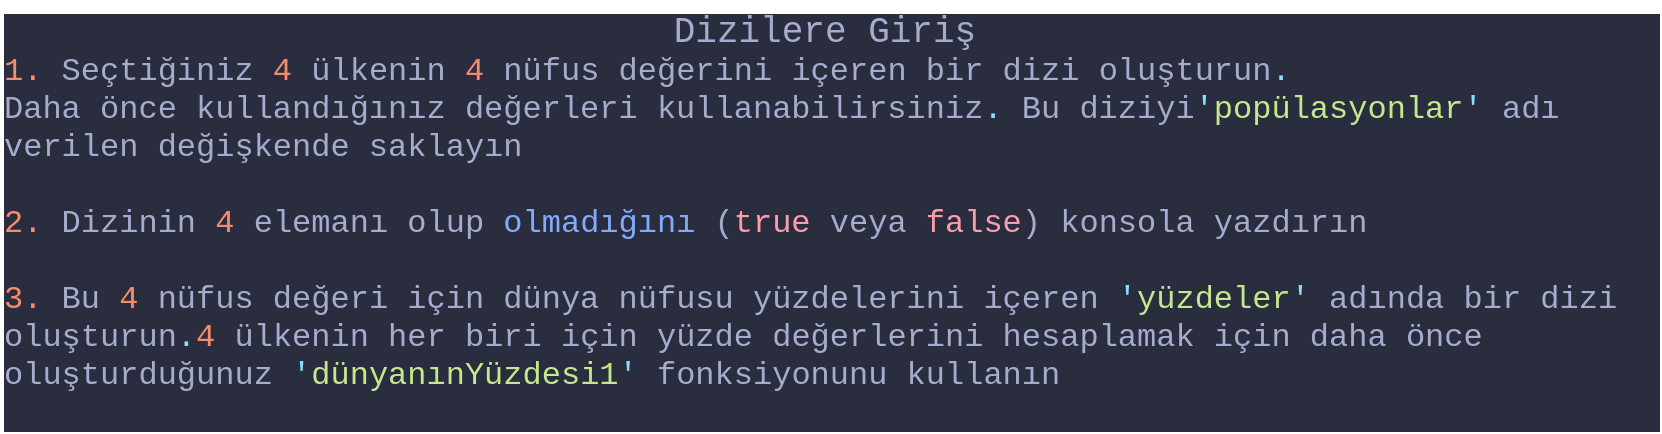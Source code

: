 <mxfile version="19.0.0" type="google" pages="7"><diagram id="y8U7WfS1EOZE4T-06omQ" name="167 Introduction to Arrays"><mxGraphModel dx="1490" dy="649" grid="1" gridSize="10" guides="1" tooltips="1" connect="1" arrows="1" fold="1" page="1" pageScale="1" pageWidth="4681" pageHeight="3300" math="0" shadow="0"><root><mxCell id="0"/><mxCell id="1" parent="0"/><mxCell id="Ers16l2OtodKv3R89wzq-1" value="&lt;div style=&quot;color: rgb(166 , 172 , 205) ; background-color: rgb(41 , 45 , 62) ; font-family: &amp;#34;consolas&amp;#34; , &amp;#34;courier new&amp;#34; , monospace ; font-weight: normal ; line-height: 18px&quot;&gt;&lt;div&gt;&lt;span style=&quot;color: rgb(166 , 172 , 205)&quot;&gt;&lt;font style=&quot;font-size: 18px&quot;&gt;&amp;nbsp; &amp;nbsp; &amp;nbsp; &amp;nbsp; &amp;nbsp; &amp;nbsp; &amp;nbsp; &amp;nbsp; &amp;nbsp; &amp;nbsp; &amp;nbsp; &amp;nbsp; &amp;nbsp; &amp;nbsp; &amp;nbsp; &amp;nbsp;Dizilere Giriş&lt;/font&gt;&lt;/span&gt;&lt;/div&gt;&lt;div&gt;&lt;font size=&quot;3&quot;&gt;&lt;span style=&quot;color: #f78c6c&quot;&gt;1.&lt;/span&gt;&lt;span style=&quot;color: #a6accd&quot;&gt; Seçtiğiniz &lt;/span&gt;&lt;span style=&quot;color: #f78c6c&quot;&gt;4&lt;/span&gt;&lt;span style=&quot;color: #a6accd&quot;&gt; ülkenin &lt;/span&gt;&lt;span style=&quot;color: #f78c6c&quot;&gt;4&lt;/span&gt;&lt;span style=&quot;color: #a6accd&quot;&gt; nüfus değerini içeren bir dizi oluşturun&lt;/span&gt;&lt;span style=&quot;color: #89ddff&quot;&gt;.&lt;/span&gt;&lt;/font&gt;&lt;/div&gt;&lt;div&gt;&lt;font size=&quot;3&quot;&gt;&lt;span style=&quot;color: #a6accd&quot;&gt;Daha önce kullandığınız değerleri kullanabilirsiniz&lt;/span&gt;&lt;span style=&quot;color: #89ddff&quot;&gt;.&lt;/span&gt;&lt;span style=&quot;color: #a6accd&quot;&gt; Bu diziyi&lt;/span&gt;&lt;/font&gt;&lt;span style=&quot;font-size: medium ; color: rgb(137 , 221 , 255)&quot;&gt;'&lt;/span&gt;&lt;span style=&quot;font-size: medium ; color: rgb(195 , 232 , 141)&quot;&gt;popülasyonlar&lt;/span&gt;&lt;span style=&quot;font-size: medium ; color: rgb(137 , 221 , 255)&quot;&gt;'&lt;/span&gt;&lt;span style=&quot;font-size: medium&quot;&gt; adı verilen değişkende saklayın&lt;/span&gt;&lt;/div&gt;&lt;div&gt;&lt;font size=&quot;3&quot;&gt;&lt;span style=&quot;color: #a6accd&quot;&gt;&lt;br&gt;&lt;/span&gt;&lt;/font&gt;&lt;/div&gt;&lt;div&gt;&lt;font size=&quot;3&quot;&gt;&lt;span style=&quot;color: #f78c6c&quot;&gt;2.&lt;/span&gt;&lt;span style=&quot;color: #a6accd&quot;&gt; Dizinin &lt;/span&gt;&lt;span style=&quot;color: #f78c6c&quot;&gt;4&lt;/span&gt;&lt;span style=&quot;color: #a6accd&quot;&gt; elemanı olup &lt;/span&gt;&lt;span style=&quot;color: #82aaff&quot;&gt;olmadığını&lt;/span&gt;&lt;span style=&quot;color: #a6accd&quot;&gt;&amp;nbsp;(&lt;/span&gt;&lt;span style=&quot;color: #ff9cac&quot;&gt;true&lt;/span&gt;&lt;span style=&quot;color: #a6accd&quot;&gt; veya &lt;/span&gt;&lt;span style=&quot;color: #ff9cac&quot;&gt;false&lt;/span&gt;&lt;span style=&quot;color: #a6accd&quot;&gt;) konsola yazdırın&lt;/span&gt;&lt;/font&gt;&lt;/div&gt;&lt;div&gt;&lt;font size=&quot;3&quot;&gt;&lt;span style=&quot;color: #a6accd&quot;&gt;&lt;br&gt;&lt;/span&gt;&lt;/font&gt;&lt;/div&gt;&lt;div&gt;&lt;font size=&quot;3&quot;&gt;&lt;span style=&quot;color: #f78c6c&quot;&gt;3.&lt;/span&gt;&lt;span style=&quot;color: #a6accd&quot;&gt; Bu &lt;/span&gt;&lt;span style=&quot;color: #f78c6c&quot;&gt;4&lt;/span&gt;&lt;span style=&quot;color: #a6accd&quot;&gt; nüfus değeri için dünya nüfusu yüzdelerini içeren &lt;/span&gt;&lt;span style=&quot;color: #89ddff&quot;&gt;'&lt;/span&gt;&lt;span style=&quot;color: #c3e88d&quot;&gt;yüzdeler&lt;/span&gt;&lt;span style=&quot;color: #89ddff&quot;&gt;'&lt;/span&gt;&lt;span style=&quot;color: #a6accd&quot;&gt; adında bir dizi oluşturun&lt;/span&gt;&lt;span style=&quot;color: #89ddff&quot;&gt;.&lt;/span&gt;&lt;/font&gt;&lt;span style=&quot;font-size: medium ; color: rgb(247 , 140 , 108)&quot;&gt;4&lt;/span&gt;&lt;span style=&quot;font-size: medium&quot;&gt; ülkenin her biri için yüzde değerlerini hesaplamak için daha önce oluşturduğunuz &lt;/span&gt;&lt;span style=&quot;font-size: medium ; color: rgb(137 , 221 , 255)&quot;&gt;'&lt;/span&gt;&lt;span style=&quot;font-size: medium ; color: rgb(195 , 232 , 141)&quot;&gt;dünyanınYüzdesi1&lt;/span&gt;&lt;span style=&quot;font-size: medium ; color: rgb(137 , 221 , 255)&quot;&gt;'&lt;/span&gt;&lt;span style=&quot;font-size: medium&quot;&gt; fonksiyonunu kullanın&lt;/span&gt;&lt;/div&gt;&lt;br&gt;&lt;/div&gt;" style="text;whiteSpace=wrap;html=1;" parent="1" vertex="1"><mxGeometry x="420" y="160" width="830" height="210" as="geometry"/></mxCell></root></mxGraphModel></diagram><diagram id="DiJOf3agPXJL8s3x-nUO" name="168 Basic Array Operations (Methods)"><mxGraphModel grid="1" page="1" gridSize="10" guides="1" tooltips="1" connect="1" arrows="1" fold="1" pageScale="1" pageWidth="4681" pageHeight="3300" math="0" shadow="0"><root><mxCell id="0"/><mxCell id="1" parent="0"/><mxCell id="Z7NnqL7UD-rui1AB5jeN-1" value="&lt;div style=&quot;color: rgb(166 , 172 , 205) ; background-color: rgb(41 , 45 , 62) ; font-family: &amp;quot;consolas&amp;quot; , &amp;quot;courier new&amp;quot; , monospace ; font-weight: normal ; line-height: 18px&quot;&gt;&lt;div&gt;&lt;font style=&quot;font-size: 18px&quot;&gt;&lt;span style=&quot;color: rgb(166 , 172 , 205)&quot;&gt;&amp;nbsp; &amp;nbsp; &amp;nbsp; &amp;nbsp; &amp;nbsp; &amp;nbsp; &amp;nbsp; &amp;nbsp; &amp;nbsp; &amp;nbsp; &amp;nbsp; &amp;nbsp; &amp;nbsp; Temel Dizi &lt;/span&gt;&lt;span style=&quot;color: rgb(130 , 170 , 255)&quot;&gt;İşlemleri&lt;/span&gt;&lt;span style=&quot;color: rgb(166 , 172 , 205)&quot;&gt; (Yöntemler)&lt;/span&gt;&lt;/font&gt;&lt;/div&gt;&lt;div&gt;&lt;font style=&quot;font-size: 18px&quot;&gt;&lt;span style=&quot;color: rgb(166 , 172 , 205)&quot;&gt;&lt;br&gt;&lt;/span&gt;&lt;/font&gt;&lt;/div&gt;&lt;div&gt;&lt;font size=&quot;3&quot;&gt;&lt;span style=&quot;color: #f78c6c&quot;&gt;1.&lt;/span&gt;&lt;span style=&quot;color: #a6accd&quot;&gt; Seçtiğiniz ülkenin tüm komşu ülkelerini içeren bir dizi oluşturun&lt;/span&gt;&lt;span style=&quot;color: #89ddff&quot;&gt;.&lt;/span&gt;&lt;/font&gt;&lt;/div&gt;&lt;div&gt;&lt;font size=&quot;3&quot;&gt;&lt;span style=&quot;color: #a6accd&quot;&gt;&amp;nbsp;En az &lt;/span&gt;&lt;span style=&quot;color: #f78c6c&quot;&gt;2&lt;/span&gt;&lt;span style=&quot;color: #a6accd&quot;&gt; veya &lt;/span&gt;&lt;span style=&quot;color: #f78c6c&quot;&gt;3&lt;/span&gt;&lt;span style=&quot;color: #a6accd&quot;&gt; komşusu olan bir ülke seçin&lt;/span&gt;&lt;span style=&quot;color: #89ddff&quot;&gt;.&lt;/span&gt;&lt;span style=&quot;color: #a6accd&quot;&gt; Diziyi &lt;/span&gt;&lt;span style=&quot;color: #89ddff&quot;&gt;'&lt;/span&gt;&lt;span style=&quot;color: #c3e88d&quot;&gt;komşular&lt;/span&gt;&lt;span style=&quot;color: #89ddff&quot;&gt;'&lt;/span&gt;&lt;span style=&quot;color: #a6accd&quot;&gt; adlı bir değişkene saklayın&lt;/span&gt;&lt;/font&gt;&lt;/div&gt;&lt;div&gt;&lt;font size=&quot;3&quot;&gt;&lt;span style=&quot;color: #a6accd&quot;&gt;&lt;br&gt;&lt;/span&gt;&lt;/font&gt;&lt;/div&gt;&lt;div&gt;&lt;span style=&quot;font-size: medium ; color: rgb(247 , 140 , 108)&quot;&gt;2&lt;/span&gt;&lt;font size=&quot;3&quot;&gt;&lt;span style=&quot;color: #89ddff&quot;&gt;.&lt;/span&gt;&lt;span style=&quot;color: #a6accd&quot;&gt;Seçtiğiniz ülkenin yanında &lt;/span&gt;&lt;span style=&quot;color: #89ddff&quot;&gt;'&lt;/span&gt;&lt;span style=&quot;color: #c3e88d&quot;&gt;Ütopya&lt;/span&gt;&lt;span style=&quot;color: #89ddff&quot;&gt;'&lt;/span&gt;&lt;span style=&quot;color: #a6accd&quot;&gt; adlı yeni bir ülke doğdu&lt;/span&gt;&lt;span style=&quot;color: #89ddff&quot;&gt;.&lt;/span&gt;&lt;span style=&quot;color: #a6accd&quot;&gt;Onu &lt;/span&gt;&lt;span style=&quot;color: #89ddff&quot;&gt;'&lt;/span&gt;&lt;span style=&quot;color: #c3e88d&quot;&gt;komşular&lt;/span&gt;&lt;span style=&quot;color: #89ddff&quot;&gt;'&lt;/span&gt;&lt;span style=&quot;color: #a6accd&quot;&gt; dizisinin sonuna ekleyin&lt;/span&gt;&lt;/font&gt;&lt;/div&gt;&lt;div&gt;&lt;font size=&quot;3&quot;&gt;&lt;span style=&quot;color: #a6accd&quot;&gt;&lt;br&gt;&lt;/span&gt;&lt;/font&gt;&lt;/div&gt;&lt;div&gt;&lt;font size=&quot;3&quot;&gt;&lt;span style=&quot;color: #f78c6c&quot;&gt;3.&lt;/span&gt;&lt;span style=&quot;color: #a6accd&quot;&gt; Ne yazık ki&lt;/span&gt;&lt;span style=&quot;color: #89ddff&quot;&gt;,&lt;/span&gt;&lt;span style=&quot;color: #a6accd&quot;&gt; bir süre sonra yeni ülke dağıldı&lt;/span&gt;&lt;span style=&quot;color: #89ddff&quot;&gt;.&lt;/span&gt;&lt;span style=&quot;color: #a6accd&quot;&gt; Bu yüzden onu dizinin sonudan kaldırın&lt;/span&gt;&lt;/font&gt;&lt;/div&gt;&lt;div&gt;&lt;font size=&quot;3&quot;&gt;&lt;span style=&quot;color: #a6accd&quot;&gt;&lt;br&gt;&lt;/span&gt;&lt;/font&gt;&lt;/div&gt;&lt;div&gt;&lt;font size=&quot;3&quot;&gt;&lt;span style=&quot;color: #f78c6c&quot;&gt;4.&lt;/span&gt;&lt;span style=&quot;color: #a6accd&quot;&gt; &lt;/span&gt;&lt;span style=&quot;color: #89ddff&quot;&gt;'&lt;/span&gt;&lt;span style=&quot;color: #c3e88d&quot;&gt;komşular&lt;/span&gt;&lt;span style=&quot;color: #89ddff&quot;&gt;'&lt;/span&gt;&lt;span style=&quot;color: #a6accd&quot;&gt; dizisi &lt;/span&gt;&lt;span style=&quot;color: #89ddff&quot;&gt;'&lt;/span&gt;&lt;span style=&quot;color: #c3e88d&quot;&gt;Almanya&lt;/span&gt;&lt;span style=&quot;color: #89ddff&quot;&gt;'&lt;/span&gt;&lt;span style=&quot;color: #a6accd&quot;&gt; ülkesini içermiyorsa&lt;/span&gt;&lt;span style=&quot;color: #89ddff&quot;&gt;,&amp;nbsp;&lt;/span&gt;&lt;/font&gt;&lt;span style=&quot;font-size: medium ; color: rgb(255 , 203 , 107)&quot;&gt;konsol&lt;/span&gt;&lt;span style=&quot;font-size: medium ; color: rgb(137 , 221 , 255)&quot;&gt;:&lt;/span&gt;&lt;span style=&quot;font-size: medium&quot;&gt; &lt;/span&gt;&lt;span style=&quot;font-size: medium ; color: rgb(137 , 221 , 255)&quot;&gt;'&lt;/span&gt;&lt;span style=&quot;font-size: medium ; color: rgb(195 , 232 , 141)&quot;&gt;Muhtemelen bir orta Avrupa ülkesi değil &lt;/span&gt;&lt;span style=&quot;font-size: medium ; color: rgb(137 , 221 , 255)&quot;&gt;'&lt;/span&gt;&lt;/div&gt;&lt;div&gt;&lt;font size=&quot;3&quot;&gt;&lt;span style=&quot;color: #89ddff&quot;&gt;&lt;br&gt;&lt;/span&gt;&lt;/font&gt;&lt;/div&gt;&lt;div&gt;&lt;font size=&quot;3&quot;&gt;&lt;span style=&quot;color: #f78c6c&quot;&gt;5.&lt;/span&gt;&lt;span style=&quot;color: #a6accd&quot;&gt; Komşu ülkelerinizden birinin adını değiştirin&lt;/span&gt;&lt;span style=&quot;color: #89ddff&quot;&gt;.&lt;/span&gt;&lt;span style=&quot;color: #a6accd&quot;&gt; Bunu yapmak için&lt;/span&gt;&lt;span style=&quot;color: #89ddff&quot;&gt;,&lt;/span&gt;&lt;span style=&quot;color: #a6accd&quot;&gt; &lt;/span&gt;&lt;span style=&quot;color: #89ddff&quot;&gt;'&lt;/span&gt;&lt;span style=&quot;color: #c3e88d&quot;&gt;komşular&lt;/span&gt;&lt;span style=&quot;color: #89ddff&quot;&gt;'&lt;/span&gt;&lt;span style=&quot;color: #a6accd&quot;&gt; dizisindeki değiştirmek istediğiniz ülkenin indeksini bulun ve ardından bu indeks konumundaki elementi değiştirin&lt;/span&gt;&lt;span style=&quot;color: #89ddff&quot;&gt;.&lt;/span&gt;&lt;/font&gt;&lt;/div&gt;&lt;div&gt;&lt;font size=&quot;3&quot;&gt;&lt;span style=&quot;color: #89ddff&quot;&gt;&lt;br&gt;&lt;/span&gt;&lt;/font&gt;&lt;/div&gt;&lt;div&gt;&lt;font size=&quot;3&quot;&gt;&lt;span style=&quot;color: #a6accd&quot;&gt; Örneğin&lt;/span&gt;&lt;span style=&quot;color: #89ddff&quot;&gt;,&amp;nbsp;&lt;/span&gt;&lt;/font&gt;&lt;span style=&quot;font-size: medium&quot;&gt;dizide &lt;/span&gt;&lt;span style=&quot;font-size: medium ; color: rgb(137 , 221 , 255)&quot;&gt;'&lt;/span&gt;&lt;span style=&quot;font-size: medium ; color: rgb(195 , 232 , 141)&quot;&gt;İsveç&lt;/span&gt;&lt;span style=&quot;font-size: medium ; color: rgb(137 , 221 , 255)&quot;&gt;'&lt;/span&gt;&lt;span style=&quot;font-size: medium&quot;&gt; arayabilirsiniz ve ardından &lt;/span&gt;&lt;span style=&quot;font-size: medium ; color: rgb(137 , 221 , 255)&quot;&gt;'&lt;/span&gt;&lt;span style=&quot;font-size: medium ; color: rgb(195 , 232 , 141)&quot;&gt;İsveç Cumhuriyeti&lt;/span&gt;&lt;span style=&quot;font-size: medium ; color: rgb(137 , 221 , 255)&quot;&gt;'&lt;/span&gt;&lt;span style=&quot;font-size: medium&quot;&gt; ile değiştirin&lt;/span&gt;&lt;span style=&quot;font-size: medium ; color: rgb(137 , 221 , 255)&quot;&gt;.&lt;/span&gt;&lt;/div&gt;&lt;/div&gt;" style="text;whiteSpace=wrap;html=1;fontSize=18;" vertex="1" parent="1"><mxGeometry x="240" y="130" width="1060" height="290" as="geometry"/></mxCell></root></mxGraphModel></diagram><diagram id="CxLhpCoa9C8xf64jMB2Z" name="169 Coding Exercise 30: Arrays"><mxGraphModel dx="1490" dy="649" grid="1" gridSize="10" guides="1" tooltips="1" connect="1" arrows="1" fold="1" page="1" pageScale="1" pageWidth="4681" pageHeight="3300" math="0" shadow="0"><root><mxCell id="0"/><mxCell id="1" parent="0"/><mxCell id="WwCNV2a_hiwYUTUxct-T-1" value="&lt;div style=&quot;background-color: rgb(41 , 45 , 62) ; font-family: &amp;#34;consolas&amp;#34; , &amp;#34;courier new&amp;#34; , monospace ; font-weight: normal ; line-height: 18px&quot;&gt;&lt;div style=&quot;color: rgb(166 , 172 , 205)&quot;&gt;&lt;font style=&quot;font-size: 18px&quot;&gt;&lt;span style=&quot;color: rgb(166 , 172 , 205)&quot;&gt;&amp;nbsp; &amp;nbsp; &amp;nbsp; &amp;nbsp; &amp;nbsp; &amp;nbsp; &amp;nbsp; &amp;nbsp; &amp;nbsp; &amp;nbsp; &amp;nbsp; &amp;nbsp; &amp;nbsp; &amp;nbsp; &amp;nbsp; &amp;nbsp; &amp;nbsp; &amp;nbsp; &amp;nbsp; JavaScript Temelleri – Bölüm &lt;/span&gt;&lt;span style=&quot;color: rgb(247 , 140 , 108)&quot;&gt;2&lt;/span&gt;&lt;/font&gt;&lt;/div&gt;&lt;div style=&quot;color: rgb(166 , 172 , 205)&quot;&gt;&lt;font size=&quot;3&quot;&gt;&lt;span style=&quot;color: #a6accd&quot;&gt;&amp;nbsp; &amp;nbsp; &amp;nbsp; &amp;nbsp; &amp;nbsp; &amp;nbsp; &amp;nbsp; &amp;nbsp; &amp;nbsp; &amp;nbsp; &amp;nbsp; &amp;nbsp; &amp;nbsp; &amp;nbsp; &amp;nbsp; &amp;nbsp; &amp;nbsp; &amp;nbsp; &amp;nbsp; &amp;nbsp; &amp;nbsp; &amp;nbsp; &amp;nbsp; &amp;nbsp; &amp;nbsp; &amp;nbsp; &amp;nbsp; &amp;nbsp; &amp;nbsp;Kodlama #&lt;/span&gt;&lt;span style=&quot;color: #f78c6c&quot;&gt;30&lt;/span&gt;&lt;/font&gt;&lt;/div&gt;&lt;div style=&quot;color: rgb(166 , 172 , 205)&quot;&gt;&lt;font size=&quot;3&quot;&gt;&lt;span style=&quot;color: #a6accd&quot;&gt;Engin&lt;/span&gt;&lt;span style=&quot;color: #89ddff&quot;&gt;,&lt;/span&gt;&lt;span style=&quot;color: #a6accd&quot;&gt; daha önce olduğu gibi aynı kuralları kullanarak hala bahşiş hesaplayıcısını oluşturmaya devam &lt;/span&gt;&lt;span style=&quot;color: #ffcb6b&quot;&gt;ediyor&lt;/span&gt;&lt;span style=&quot;color: #89ddff&quot;&gt;:&lt;/span&gt;&lt;span style=&quot;color: #a6accd&quot;&gt; Fatura değeri &lt;/span&gt;&lt;span style=&quot;color: #f78c6c&quot;&gt;50&lt;/span&gt;&lt;span style=&quot;color: #a6accd&quot;&gt; ile &lt;/span&gt;&lt;span style=&quot;color: #f78c6c&quot;&gt;300&lt;/span&gt;&lt;span style=&quot;color: #a6accd&quot;&gt; arasında ise bahşiş faturanın &lt;/span&gt;&lt;span style=&quot;color: #89ddff&quot;&gt;%&lt;/span&gt;&lt;span style=&quot;color: #f78c6c&quot;&gt;15&lt;/span&gt;&lt;span style=&quot;color: #89ddff&quot;&gt;'&lt;/span&gt;&lt;span style=&quot;color: #c3e88d&quot;&gt;i&lt;/span&gt;&lt;/font&gt;&lt;span style=&quot;font-size: medium ; color: rgb(137 , 221 , 255)&quot;&gt;,&lt;/span&gt;&lt;span style=&quot;font-size: medium&quot;&gt;değer farklıysa bahşiş &lt;/span&gt;&lt;span style=&quot;font-size: medium ; color: rgb(137 , 221 , 255)&quot;&gt;%&lt;/span&gt;&lt;span style=&quot;font-size: medium ; color: rgb(247 , 140 , 108)&quot;&gt;20.&lt;/span&gt;&lt;/div&gt;&lt;div style=&quot;color: rgb(166 , 172 , 205)&quot;&gt;&lt;span style=&quot;font-size: medium ; color: rgb(247 , 140 , 108)&quot;&gt;&lt;br&gt;&lt;/span&gt;&lt;/div&gt;&lt;div style=&quot;color: rgb(166 , 172 , 205)&quot;&gt;&lt;font size=&quot;3&quot;&gt;&lt;span style=&quot;color: #ffcb6b&quot;&gt;Görevleriniz&lt;/span&gt;&lt;span style=&quot;color: #89ddff&quot;&gt;:&lt;/span&gt;&lt;/font&gt;&lt;/div&gt;&lt;div style=&quot;color: rgb(166 , 172 , 205)&quot;&gt;&lt;font size=&quot;3&quot;&gt;&lt;span style=&quot;color: #89ddff&quot;&gt;&lt;br&gt;&lt;/span&gt;&lt;/font&gt;&lt;/div&gt;&lt;div style=&quot;color: rgb(166 , 172 , 205)&quot;&gt;&lt;font size=&quot;3&quot;&gt;&lt;span style=&quot;color: #f78c6c&quot;&gt;1.&lt;/span&gt;&lt;span style=&quot;color: #a6accd&quot;&gt; Herhangi bir fatura değerini girdi olarak alan ve ilgili değeri yukarıdaki kurallara göre hesaplayıp&amp;nbsp;&lt;/span&gt;&lt;/font&gt;&lt;span style=&quot;font-size: medium&quot;&gt;döndüren&lt;/span&gt;&lt;span style=&quot;font-size: medium&quot;&gt;&amp;nbsp;&lt;/span&gt;&lt;/div&gt;&lt;div style=&quot;color: rgb(166 , 172 , 205)&quot;&gt;&lt;font size=&quot;3&quot;&gt;&lt;span style=&quot;color: #89ddff&quot;&gt;'&lt;/span&gt;&lt;span style=&quot;color: #c3e88d&quot;&gt;bahşişHesap&lt;/span&gt;&lt;span style=&quot;color: #89ddff&quot;&gt;'&lt;/span&gt; işlevi yazın.&amp;nbsp;&lt;/font&gt;&lt;span style=&quot;font-size: medium ; color: rgb(247 , 140 , 108)&quot;&gt;100&lt;/span&gt;&lt;span style=&quot;font-size: medium ; color: rgb(137 , 221 , 255)&quot;&gt;'&lt;/span&gt;&lt;span style=&quot;font-size: medium ; color: rgb(195 , 232 , 141)&quot;&gt;lük bir fatura değeri kullanarak işlevi test edin&lt;/span&gt;&lt;/div&gt;&lt;div style=&quot;color: rgb(166 , 172 , 205)&quot;&gt;&lt;span style=&quot;font-size: medium ; color: rgb(195 , 232 , 141)&quot;&gt;&lt;br&gt;&lt;/span&gt;&lt;/div&gt;&lt;div&gt;&lt;font size=&quot;3&quot;&gt;&lt;span style=&quot;color: rgb(247 , 140 , 108)&quot;&gt;2.&lt;/span&gt;&lt;span style=&quot;color: rgb(166 , 172 , 205)&quot;&gt; Şimdi dizileri kullanalım&lt;/span&gt;&lt;font color=&quot;#89ddff&quot;&gt;.&lt;/font&gt;&lt;span style=&quot;color: rgb(166 , 172 , 205)&quot;&gt;&amp;nbsp;Bu nedenle&lt;/span&gt;&lt;span style=&quot;color: rgb(137 , 221 , 255)&quot;&gt;,&lt;/span&gt;&lt;span style=&quot;color: rgb(166 , 172 , 205)&quot;&gt; aşağıdaki test verilerini içeren bir &lt;/span&gt;&lt;span style=&quot;color: rgb(137 , 221 , 255)&quot;&gt;'&lt;/span&gt;&lt;span style=&quot;color: rgb(195 , 232 , 141)&quot;&gt;fatura&lt;/span&gt;&lt;span style=&quot;color: rgb(137 , 221 , 255)&quot;&gt;'&amp;nbsp;&lt;/span&gt;&lt;/font&gt;&lt;span style=&quot;color: rgb(166 , 172 , 205) ; font-size: medium&quot;&gt;dizisi&amp;nbsp;&lt;/span&gt;&lt;span style=&quot;color: rgb(166 , 172 , 205) ; font-size: medium&quot;&gt;oluşturun&lt;/span&gt;&lt;/div&gt;&lt;div style=&quot;color: rgb(166 , 172 , 205)&quot;&gt;&lt;font size=&quot;3&quot;&gt;&lt;span style=&quot;color: #a6accd&quot;&gt;&lt;br&gt;&lt;/span&gt;&lt;/font&gt;&lt;/div&gt;&lt;div style=&quot;color: rgb(166 , 172 , 205)&quot;&gt;&lt;font size=&quot;3&quot;&gt;&lt;span style=&quot;color: #f78c6c&quot;&gt;3.&lt;/span&gt;&lt;span style=&quot;color: #a6accd&quot;&gt; Her bir fatura için daha önce oluşturduğunuz fonksiyondan hesaplanmış bahşiş değerini içeren &lt;/span&gt;&lt;span style=&quot;color: #89ddff&quot;&gt;'&lt;/span&gt;&lt;span style=&quot;color: #c3e88d&quot;&gt;bahşişler&lt;/span&gt;&lt;span style=&quot;color: #89ddff&quot;&gt;'&lt;/span&gt;&lt;span style=&quot;color: #a6accd&quot;&gt; dizisi oluşturun&lt;/span&gt;&lt;span style=&quot;color: #89ddff&quot;&gt;.&lt;/span&gt;&lt;/font&gt;&lt;/div&gt;&lt;div style=&quot;color: rgb(166 , 172 , 205)&quot;&gt;&lt;font size=&quot;3&quot;&gt;&lt;span style=&quot;color: #89ddff&quot;&gt;&lt;br&gt;&lt;/span&gt;&lt;/font&gt;&lt;/div&gt;&lt;div style=&quot;color: rgb(166 , 172 , 205)&quot;&gt;&lt;font size=&quot;3&quot;&gt;&lt;span style=&quot;color: #f78c6c&quot;&gt;4.&lt;/span&gt;&lt;span style=&quot;color: #a6accd&quot;&gt; &lt;/span&gt;&lt;span style=&quot;color: #ffcb6b&quot;&gt;Bonus&lt;/span&gt;&lt;span style=&quot;color: #89ddff&quot;&gt;:&lt;/span&gt;&lt;span style=&quot;color: #a6accd&quot;&gt; Toplam &lt;/span&gt;&lt;span style=&quot;color: #82aaff&quot;&gt;değerleri&lt;/span&gt;&lt;span style=&quot;color: #a6accd&quot;&gt; (fatura &lt;/span&gt;&lt;span style=&quot;color: #89ddff&quot;&gt;+&lt;/span&gt;&lt;span style=&quot;color: #a6accd&quot;&gt; bahşiş) içeren bir &lt;/span&gt;&lt;span style=&quot;color: #89ddff&quot;&gt;'&lt;/span&gt;&lt;span style=&quot;color: #c3e88d&quot;&gt;toplam&lt;/span&gt;&lt;span style=&quot;color: #89ddff&quot;&gt;'&lt;/span&gt;&lt;span style=&quot;color: #a6accd&quot;&gt; dizisi oluşturun&lt;/span&gt;&lt;span style=&quot;color: #89ddff&quot;&gt;,&lt;/span&gt;&lt;/font&gt;&lt;/div&gt;&lt;div style=&quot;color: rgb(166 , 172 , 205)&quot;&gt;&lt;font size=&quot;3&quot;&gt;&lt;span style=&quot;color: #89ddff&quot;&gt;&lt;br&gt;&lt;/span&gt;&lt;/font&gt;&lt;/div&gt;&lt;div style=&quot;color: rgb(166 , 172 , 205)&quot;&gt;&lt;font size=&quot;3&quot;&gt;&lt;span style=&quot;color: #a6accd&quot;&gt;Test &lt;/span&gt;&lt;span style=&quot;color: #ffcb6b&quot;&gt;verileri&lt;/span&gt;&lt;span style=&quot;color: #89ddff&quot;&gt;:&lt;/span&gt;&lt;span style=&quot;color: #a6accd&quot;&gt; &lt;/span&gt;&lt;span style=&quot;color: #f78c6c&quot;&gt;125&lt;/span&gt;&lt;span style=&quot;color: #89ddff&quot;&gt;,&lt;/span&gt;&lt;span style=&quot;color: #a6accd&quot;&gt; &lt;/span&gt;&lt;span style=&quot;color: #f78c6c&quot;&gt;555&lt;/span&gt;&lt;span style=&quot;color: #a6accd&quot;&gt; ve &lt;/span&gt;&lt;span style=&quot;color: #f78c6c&quot;&gt;44&lt;/span&gt;&lt;/font&gt;&lt;/div&gt;&lt;div style=&quot;color: rgb(166 , 172 , 205)&quot;&gt;&lt;font size=&quot;3&quot;&gt;&lt;span style=&quot;color: #f78c6c&quot;&gt;&lt;br&gt;&lt;/span&gt;&lt;/font&gt;&lt;/div&gt;&lt;div style=&quot;color: rgb(166 , 172 , 205)&quot;&gt;&lt;font size=&quot;3&quot;&gt;&lt;span style=&quot;color: #ffcb6b&quot;&gt;İpucu&lt;/span&gt;&lt;span style=&quot;color: #89ddff&quot;&gt;:&lt;/span&gt;&lt;span style=&quot;color: #a6accd&quot;&gt; Bir dizinin her konumda bir değere ihtiyacı olduğunu ve bu değerin fonsiyondan döndürülen değer olabileceği&lt;/span&gt;&lt;/font&gt;&lt;/div&gt;&lt;div style=&quot;color: rgb(166 , 172 , 205)&quot;&gt;&lt;font size=&quot;3&quot;&gt;&lt;span style=&quot;color: #a6accd&quot;&gt;aklınızda bulunsun&lt;/span&gt;&lt;span style=&quot;color: #89ddff&quot;&gt;.&lt;/span&gt;&lt;span style=&quot;color: #a6accd&quot;&gt; Böylece bir işlevi dizi değerleri olarak çağırabilirsiniz&lt;/span&gt;&lt;span style=&quot;color: #89ddff&quot;&gt;.&lt;/span&gt;&lt;/font&gt;&lt;/div&gt;&lt;div style=&quot;color: rgb(166 , 172 , 205)&quot;&gt;&lt;font size=&quot;3&quot;&gt;&lt;span style=&quot;color: #a6accd&quot;&gt;(bu nedenle bahşiş değerlerini önce ayrı değişkenlerde saklamayın&lt;/span&gt;&lt;span style=&quot;color: #89ddff&quot;&gt;,&lt;/span&gt;&lt;span style=&quot;color: #a6accd&quot;&gt; yeni&amp;nbsp;&lt;/span&gt;&lt;/font&gt;&lt;span style=&quot;font-size: medium&quot;&gt;dizi oluşturun) 😉&lt;/span&gt;&lt;/div&gt;&lt;div style=&quot;color: rgb(166 , 172 , 205)&quot;&gt;&lt;span style=&quot;color: rgb(166 , 172 , 205)&quot;&gt;&lt;font size=&quot;3&quot;&gt;BAŞARILAR 😀&lt;/font&gt;&lt;/span&gt;&lt;/div&gt;&lt;/div&gt;" style="text;whiteSpace=wrap;html=1;fontSize=18;" parent="1" vertex="1"><mxGeometry x="230" y="110" width="1100" height="450" as="geometry"/></mxCell></root></mxGraphModel></diagram><diagram id="sijTAYzBgZparKP1UcLr" name="170  Introduction to Objects"><mxGraphModel grid="1" page="1" gridSize="10" guides="1" tooltips="1" connect="1" arrows="1" fold="1" pageScale="1" pageWidth="4681" pageHeight="3300" math="0" shadow="0"><root><mxCell id="0"/><mxCell id="1" parent="0"/><mxCell id="GutlgNrC4UVLbXF_duWw-1" value="&lt;div style=&quot;color: rgb(166 , 172 , 205) ; background-color: rgb(41 , 45 , 62) ; font-family: &amp;quot;consolas&amp;quot; , &amp;quot;courier new&amp;quot; , monospace ; font-weight: normal ; line-height: 18px&quot;&gt;&lt;div&gt;&lt;span style=&quot;color: rgb(166 , 172 , 205)&quot;&gt;&lt;font style=&quot;font-size: 18px&quot;&gt;&amp;nbsp; &amp;nbsp; &amp;nbsp; &amp;nbsp; &amp;nbsp; &amp;nbsp; &amp;nbsp; &amp;nbsp; &amp;nbsp; &amp;nbsp; &amp;nbsp; &amp;nbsp; &amp;nbsp; &amp;nbsp; &amp;nbsp; &amp;nbsp; &amp;nbsp; &amp;nbsp; &amp;nbsp; &amp;nbsp; Nesnelere Giriş&lt;/font&gt;&lt;/span&gt;&lt;/div&gt;&lt;div&gt;&lt;span style=&quot;color: rgb(166 , 172 , 205)&quot;&gt;&lt;font style=&quot;font-size: 18px&quot;&gt;&lt;br&gt;&lt;/font&gt;&lt;/span&gt;&lt;/div&gt;&lt;div&gt;&lt;font size=&quot;3&quot;&gt;&lt;span style=&quot;color: #f78c6c&quot;&gt;1.&lt;/span&gt;&lt;span style=&quot;color: #a6accd&quot;&gt; Seçtiğiniz ülke için &lt;/span&gt;&lt;span style=&quot;color: #89ddff&quot;&gt;'&lt;/span&gt;&lt;span style=&quot;color: #c3e88d&quot;&gt;ülkem&lt;/span&gt;&lt;span style=&quot;color: #89ddff&quot;&gt;'&lt;/span&gt;&lt;span style=&quot;color: #a6accd&quot;&gt; adında &lt;/span&gt;&lt;span style=&quot;color: #89ddff&quot;&gt;,&lt;/span&gt;&lt;span style=&quot;color: #89ddff&quot;&gt;'&lt;/span&gt;&lt;span style=&quot;color: #c3e88d&quot;&gt;ülke&lt;/span&gt;&lt;span style=&quot;color: #89ddff&quot;&gt;'&lt;/span&gt;&lt;span style=&quot;color: #89ddff&quot;&gt;,&lt;/span&gt;&lt;span style=&quot;color: #a6accd&quot;&gt; &lt;/span&gt;&lt;span style=&quot;color: #89ddff&quot;&gt;'&lt;/span&gt;&lt;span style=&quot;color: #c3e88d&quot;&gt;başkent&lt;/span&gt;&lt;span style=&quot;color: #89ddff&quot;&gt;'&lt;/span&gt;&lt;span style=&quot;color: #89ddff&quot;&gt;,&lt;/span&gt;&lt;span style=&quot;color: #a6accd&quot;&gt; &lt;/span&gt;&lt;span style=&quot;color: #89ddff&quot;&gt;'&lt;/span&gt;&lt;span style=&quot;color: #c3e88d&quot;&gt;dil&lt;/span&gt;&lt;span style=&quot;color: #89ddff&quot;&gt;'&lt;/span&gt;&lt;span style=&quot;color: #89ddff&quot;&gt;,&lt;/span&gt;&lt;span style=&quot;color: #a6accd&quot;&gt; &lt;/span&gt;&lt;span style=&quot;color: #89ddff&quot;&gt;'&lt;/span&gt;&lt;span style=&quot;color: #c3e88d&quot;&gt;nüfus&lt;/span&gt;&lt;span style=&quot;color: #89ddff&quot;&gt;'&lt;/span&gt;&lt;span style=&quot;color: #a6accd&quot;&gt; ve &lt;/span&gt;&lt;span style=&quot;color: #89ddff&quot;&gt;'&lt;/span&gt;&lt;span style=&quot;color: #c3e88d&quot;&gt;komşular&lt;/span&gt;&lt;span style=&quot;color: #89ddff&quot;&gt;'&lt;/span&gt;&lt;span style=&quot;color: #a6accd&quot;&gt; &amp;nbsp;özelliklerini &lt;/span&gt;&lt;span style=&quot;color: #82aaff&quot;&gt;içeren&amp;nbsp;&lt;/span&gt;&lt;span style=&quot;color: #a6accd&quot;&gt;(önceki atamalarda kullandığımız array gibi) bir nesne oluşturun&lt;/span&gt;&lt;span style=&quot;color: #89ddff&quot;&gt;.&lt;/span&gt;&lt;/font&gt;&lt;/div&gt;&lt;br&gt;&lt;/div&gt;" style="text;whiteSpace=wrap;html=1;" vertex="1" parent="1"><mxGeometry x="300" y="190" width="1010" height="110" as="geometry"/></mxCell></root></mxGraphModel></diagram><diagram id="OYr4_RgvIPWhrUAe1jxm" name="171 Dot vs. Bracket Notation"><mxGraphModel dx="1490" dy="649" grid="1" gridSize="10" guides="1" tooltips="1" connect="1" arrows="1" fold="1" page="1" pageScale="1" pageWidth="4681" pageHeight="3300" math="0" shadow="0"><root><mxCell id="0"/><mxCell id="1" parent="0"/><mxCell id="8BU5RivAag7JGT_8D3Z3-1" value="&lt;div style=&quot;color: rgb(166 , 172 , 205) ; background-color: rgb(41 , 45 , 62) ; font-family: &amp;#34;consolas&amp;#34; , &amp;#34;courier new&amp;#34; , monospace ; font-weight: normal ; line-height: 18px&quot;&gt;&lt;div&gt;&lt;font style=&quot;font-size: 18px&quot;&gt;&lt;span style=&quot;color: rgb(166 , 172 , 205)&quot;&gt;&amp;nbsp; &amp;nbsp; &amp;nbsp; &amp;nbsp; &amp;nbsp; &amp;nbsp; &amp;nbsp; &amp;nbsp; &amp;nbsp; &amp;nbsp; &amp;nbsp; &amp;nbsp; &amp;nbsp; &amp;nbsp; &amp;nbsp; &amp;nbsp; &amp;nbsp; Nokta &lt;/span&gt;&lt;span style=&quot;color: rgb(137 , 221 , 255)&quot;&gt;&amp;amp;&lt;/span&gt;&lt;span style=&quot;color: rgb(166 , 172 , 205)&quot;&gt; Parantez Gösterimi&lt;/span&gt;&lt;/font&gt;&lt;/div&gt;&lt;div&gt;&lt;font style=&quot;font-size: 18px&quot;&gt;&lt;span style=&quot;color: rgb(166 , 172 , 205)&quot;&gt;&lt;br&gt;&lt;/span&gt;&lt;/font&gt;&lt;/div&gt;&lt;div&gt;&lt;font size=&quot;3&quot;&gt;&lt;span style=&quot;color: #f78c6c&quot;&gt;1.&lt;/span&gt;&lt;span style=&quot;color: #a6accd&quot;&gt; Önceki atamadaki nesneyi kullanarak&lt;/span&gt;&lt;span style=&quot;color: #89ddff&quot;&gt;,&lt;/span&gt;&lt;span style=&quot;color: #a6accd&quot;&gt; bunun gibi bir dizeyi&amp;nbsp;&lt;/span&gt;&lt;/font&gt;&lt;span style=&quot;font-size: medium&quot;&gt;konsola &lt;/span&gt;&lt;span style=&quot;font-size: medium ; color: rgb(255 , 203 , 107)&quot;&gt;yazdırın&lt;/span&gt;&lt;span style=&quot;font-size: medium ; color: rgb(137 , 221 , 255)&quot;&gt;:&lt;/span&gt;&lt;span style=&quot;font-size: medium&quot;&gt;&amp;nbsp;&lt;/span&gt;&lt;/div&gt;&lt;div&gt;&lt;span style=&quot;font-size: medium ; color: rgb(137 , 221 , 255)&quot;&gt;'&lt;/span&gt;&lt;span style=&quot;font-size: medium ; color: rgb(195 , 232 , 141)&quot;&gt;Finlandiya&lt;/span&gt;&lt;span style=&quot;font-size: medium ; color: rgb(137 , 221 , 255)&quot;&gt;'&lt;/span&gt;&lt;span style=&quot;font-size: medium&quot;&gt;da &lt;/span&gt;&lt;span style=&quot;font-size: medium ; color: rgb(247 , 140 , 108)&quot;&gt;6&lt;/span&gt;&lt;span style=&quot;font-size: medium&quot;&gt; milyon Fince konuşan insan&lt;/span&gt;&lt;span style=&quot;font-size: medium ; color: rgb(137 , 221 , 255)&quot;&gt;,&lt;/span&gt;&lt;span style=&quot;font-size: medium&quot;&gt; &lt;/span&gt;&lt;span style=&quot;font-size: medium ; color: rgb(247 , 140 , 108)&quot;&gt;3&lt;/span&gt;&lt;span style=&quot;font-size: medium&quot;&gt; komşu ülkesi ve Helsinki adında bir başkenti &lt;/span&gt;&lt;span style=&quot;font-size: medium ; color: rgb(199 , 146 , 234)&quot;&gt;var&lt;/span&gt;&lt;span style=&quot;font-size: medium&quot;&gt;'&lt;/span&gt;&lt;/div&gt;&lt;div&gt;&lt;span style=&quot;font-size: medium&quot;&gt;&lt;br&gt;&lt;/span&gt;&lt;/div&gt;&lt;div&gt;&lt;font size=&quot;3&quot;&gt;&lt;span style=&quot;color: rgb(247 , 140 , 108)&quot;&gt;2.&lt;/span&gt;&lt;span style=&quot;color: rgb(166 , 172 , 205)&quot;&gt; Nokta gösterimini kullanarak ülke nüfusunu iki milyon artırın ve ardından parantez gösterimini kullanarak iki milyon azaltın&lt;/span&gt;&lt;span style=&quot;color: rgb(137 , 221 , 255)&quot;&gt;.&lt;/span&gt;&lt;span style=&quot;color: rgb(166 , 172 , 205)&quot;&gt; &amp;nbsp; &lt;/span&gt;&lt;/font&gt;&lt;/div&gt;&lt;/div&gt;" style="text;whiteSpace=wrap;html=1;" vertex="1" parent="1"><mxGeometry x="220" y="180" width="1020" height="120" as="geometry"/></mxCell></root></mxGraphModel></diagram><diagram id="px0VpPpTIfi5PtX_774I" name="172 Object Methods"><mxGraphModel dx="1278" dy="649" grid="1" gridSize="10" guides="1" tooltips="1" connect="1" arrows="1" fold="1" page="1" pageScale="1" pageWidth="4681" pageHeight="3300" math="0" shadow="0"><root><mxCell id="0"/><mxCell id="1" parent="0"/><mxCell id="STCjItQW9w3nhiuCO7ZT-1" value="&lt;div style=&quot;color: rgb(166 , 172 , 205) ; background-color: rgb(41 , 45 , 62) ; font-family: &amp;#34;consolas&amp;#34; , &amp;#34;courier new&amp;#34; , monospace ; font-weight: normal ; line-height: 18px&quot;&gt;&lt;div&gt;&lt;span style=&quot;color: rgb(166 , 172 , 205)&quot;&gt;&lt;font style=&quot;font-size: 14px&quot;&gt;&amp;nbsp; &amp;nbsp; &amp;nbsp; &amp;nbsp; &amp;nbsp; &amp;nbsp; &amp;nbsp; &amp;nbsp; &amp;nbsp; &amp;nbsp; &amp;nbsp; &amp;nbsp; &amp;nbsp; &amp;nbsp; &amp;nbsp; &amp;nbsp; &amp;nbsp; &amp;nbsp; &amp;nbsp; &amp;nbsp; &amp;nbsp; &amp;nbsp; &amp;nbsp; &amp;nbsp; &amp;nbsp; &amp;nbsp; &amp;nbsp; &amp;nbsp; &amp;nbsp; Nesne Yöntemleri&lt;/font&gt;&lt;/span&gt;&lt;/div&gt;&lt;div&gt;&lt;span style=&quot;color: rgb(166 , 172 , 205)&quot;&gt;&lt;font style=&quot;font-size: 14px&quot;&gt;&lt;br&gt;&lt;/font&gt;&lt;/span&gt;&lt;/div&gt;&lt;div&gt;&lt;font size=&quot;3&quot;&gt;&lt;span style=&quot;color: #f78c6c&quot;&gt;1.&lt;/span&gt;&lt;span style=&quot;color: #a6accd&quot;&gt; &lt;/span&gt;&lt;span style=&quot;color: #89ddff&quot;&gt;'&lt;/span&gt;&lt;span style=&quot;color: #c3e88d&quot;&gt;ülkem&lt;/span&gt;&lt;span style=&quot;color: #89ddff&quot;&gt;'&lt;/span&gt;&lt;span style=&quot;color: #a6accd&quot;&gt; nesnesine &lt;/span&gt;&lt;span style=&quot;color: #89ddff&quot;&gt;'&lt;/span&gt;&lt;span style=&quot;color: #c3e88d&quot;&gt;açıklama&lt;/span&gt;&lt;span style=&quot;color: #89ddff&quot;&gt;'&lt;/span&gt;&lt;span style=&quot;color: #a6accd&quot;&gt; adlı bir yöntem ekleyin&lt;/span&gt;&lt;span style=&quot;color: #89ddff&quot;&gt;.&lt;/span&gt;&lt;span style=&quot;color: #a6accd&quot;&gt; Bu method&amp;nbsp;&lt;/span&gt;&lt;/font&gt;&lt;span style=&quot;font-size: medium&quot;&gt;önceki atamada kaydedilen dizeye benzer şekilde konsola bir dize kaydeder&lt;/span&gt;&lt;span style=&quot;font-size: medium ; color: rgb(137 , 221 , 255)&quot;&gt;.&lt;/span&gt;&lt;span style=&quot;font-size: medium&quot;&gt;Ancak bu sefer &lt;/span&gt;&lt;span style=&quot;font-size: medium ; color: rgb(137 , 221 , 255)&quot;&gt;'&lt;/span&gt;&lt;span style=&quot;font-size: medium ; color: rgb(195 , 232 , 141)&quot;&gt;this&lt;/span&gt;&lt;span style=&quot;font-size: medium ; color: rgb(137 , 221 , 255)&quot;&gt;'&lt;/span&gt;&lt;span style=&quot;font-size: medium&quot;&gt; anahtar sözcüğünü kullanarak&lt;/span&gt;&lt;span style=&quot;font-size: medium ; color: rgb(137 , 221 , 255)&quot;&gt;.&lt;/span&gt;&lt;/div&gt;&lt;div&gt;&lt;span style=&quot;font-size: medium ; color: rgb(137 , 221 , 255)&quot;&gt;&lt;br&gt;&lt;/span&gt;&lt;/div&gt;&lt;div&gt;&lt;font size=&quot;3&quot;&gt;&lt;span style=&quot;color: #f78c6c&quot;&gt;2.&lt;/span&gt;&lt;span style=&quot;color: #a6accd&quot;&gt; &lt;/span&gt;&lt;span style=&quot;color: #89ddff&quot;&gt;'&lt;/span&gt;&lt;span style=&quot;color: #c3e88d&quot;&gt;açıklama&lt;/span&gt;&lt;span style=&quot;color: #89ddff&quot;&gt;'&lt;/span&gt;&lt;span style=&quot;color: #a6accd&quot;&gt; yöntemini çağırın&lt;/span&gt;&lt;/font&gt;&lt;/div&gt;&lt;div&gt;&lt;font size=&quot;3&quot;&gt;&lt;span style=&quot;color: #a6accd&quot;&gt;&lt;br&gt;&lt;/span&gt;&lt;/font&gt;&lt;/div&gt;&lt;div&gt;&lt;font size=&quot;3&quot;&gt;&lt;span style=&quot;color: #f78c6c&quot;&gt;3.&lt;/span&gt;&lt;span style=&quot;color: #a6accd&quot;&gt; &lt;/span&gt;&lt;span style=&quot;color: #89ddff&quot;&gt;'&lt;/span&gt;&lt;span style=&quot;color: #c3e88d&quot;&gt;ülkem&lt;/span&gt;&lt;span style=&quot;color: #89ddff&quot;&gt;'&lt;/span&gt;&lt;span style=&quot;color: #a6accd&quot;&gt; nesnesine &lt;/span&gt;&lt;span style=&quot;color: #89ddff&quot;&gt;'&lt;/span&gt;&lt;span style=&quot;color: #c3e88d&quot;&gt;adaKontrol&lt;/span&gt;&lt;span style=&quot;color: #89ddff&quot;&gt;'&lt;/span&gt;&lt;span style=&quot;color: #a6accd&quot;&gt; adlı bir yöntem ekleyin&lt;/span&gt;&lt;span style=&quot;color: #89ddff&quot;&gt;.&lt;/span&gt;&lt;span style=&quot;color: #a6accd&quot;&gt; Bu&amp;nbsp;&lt;/span&gt;&lt;/font&gt;&lt;span style=&quot;font-size: medium&quot;&gt;method&lt;/span&gt;&lt;span style=&quot;font-size: medium ; color: rgb(137 , 221 , 255)&quot;&gt;,&lt;/span&gt;&lt;span style=&quot;font-size: medium&quot;&gt; nesneye &lt;/span&gt;&lt;span style=&quot;font-size: medium ; color: rgb(137 , 221 , 255)&quot;&gt;'&lt;/span&gt;&lt;span style=&quot;font-size: medium ; color: rgb(195 , 232 , 141)&quot;&gt;adaMı&lt;/span&gt;&lt;span style=&quot;font-size: medium ; color: rgb(137 , 221 , 255)&quot;&gt;'&lt;/span&gt;&lt;span style=&quot;font-size: medium&quot;&gt; adı verilen yeni bir özellik ayarlayacak&lt;/span&gt;&lt;span style=&quot;font-size: medium ; color: rgb(137 , 221 , 255)&quot;&gt;.&amp;nbsp;&lt;/span&gt;&lt;span style=&quot;font-size: medium ; color: rgb(137 , 221 , 255)&quot;&gt;'&lt;/span&gt;&lt;span style=&quot;font-size: medium ; color: rgb(195 , 232 , 141)&quot;&gt;adaMı&lt;/span&gt;&lt;span style=&quot;font-size: medium ; color: rgb(137 , 221 , 255)&quot;&gt;'&lt;/span&gt;&lt;span style=&quot;font-size: medium&quot;&gt; komşu ülke yoksa doğru&lt;/span&gt;&lt;span style=&quot;font-size: medium ; color: rgb(137 , 221 , 255)&quot;&gt;,&lt;/span&gt;&lt;span style=&quot;font-size: medium&quot;&gt; &lt;/span&gt;&lt;span style=&quot;font-size: medium ; color: rgb(199 , 146 , 234)&quot;&gt;var&lt;/span&gt;&lt;span style=&quot;font-size: medium&quot;&gt; &lt;/span&gt;&lt;span style=&quot;font-size: medium&quot;&gt;ise&lt;/span&gt;&lt;span style=&quot;font-size: medium&quot;&gt; &lt;/span&gt;&lt;span style=&quot;font-size: medium&quot;&gt;yanlış&lt;/span&gt;&lt;span style=&quot;font-size: medium&quot;&gt; &lt;/span&gt;&lt;span style=&quot;font-size: medium&quot;&gt;olacaktır&lt;/span&gt;&lt;span style=&quot;font-size: medium&quot;&gt;.&lt;/span&gt;&lt;span style=&quot;font-size: medium&quot;&gt;Özelliği&lt;/span&gt;&lt;span style=&quot;font-size: medium&quot;&gt; &lt;/span&gt;&lt;span style=&quot;font-size: medium&quot;&gt;ayarlamak&lt;/span&gt;&lt;span style=&quot;font-size: medium&quot;&gt; &lt;/span&gt;&lt;span style=&quot;font-size: medium&quot;&gt;için&lt;/span&gt;&lt;span style=&quot;font-size: medium&quot;&gt; &lt;/span&gt;&lt;span style=&quot;font-size: medium&quot;&gt;ternary&lt;/span&gt;&lt;span style=&quot;font-size: medium&quot;&gt;/üçlü operatörü kullanın.&lt;/span&gt;&lt;/div&gt;&lt;/div&gt;" style="text;whiteSpace=wrap;html=1;fontSize=18;" parent="1" vertex="1"><mxGeometry x="310" y="160" width="1000" height="180" as="geometry"/></mxCell></root></mxGraphModel></diagram><diagram id="ys4dav1eUqaHuy9x-iQf" name="173 Coding Exercise 31: Objects"><mxGraphModel dx="1490" dy="649" grid="1" gridSize="10" guides="1" tooltips="1" connect="1" arrows="1" fold="1" page="1" pageScale="1" pageWidth="4681" pageHeight="3300" math="0" shadow="0"><root><mxCell id="0"/><mxCell id="1" parent="0"/><mxCell id="JdJjU6zwmdO6EaEZgWPf-1" value="&lt;div style=&quot;color: rgb(166 , 172 , 205) ; background-color: rgb(41 , 45 , 62) ; font-family: &amp;#34;consolas&amp;#34; , &amp;#34;courier new&amp;#34; , monospace ; font-weight: normal ; line-height: 18px&quot;&gt;&lt;div&gt;&lt;font style=&quot;font-size: 18px&quot;&gt;&lt;span style=&quot;color: rgb(166 , 172 , 205)&quot;&gt;&amp;nbsp; &amp;nbsp; &amp;nbsp; &amp;nbsp; &amp;nbsp; &amp;nbsp; &amp;nbsp; &amp;nbsp; &amp;nbsp; &amp;nbsp; &amp;nbsp; &amp;nbsp; &amp;nbsp; &amp;nbsp; &amp;nbsp; &amp;nbsp; &amp;nbsp;JavaScript Temelleri – Bölüm &lt;/span&gt;&lt;span style=&quot;color: rgb(247 , 140 , 108)&quot;&gt;2&lt;/span&gt;&lt;/font&gt;&lt;/div&gt;&lt;div&gt;&lt;span style=&quot;color: #a6accd&quot;&gt;&lt;font size=&quot;3&quot;&gt;&amp;nbsp; &amp;nbsp; &amp;nbsp; &amp;nbsp; &amp;nbsp; &amp;nbsp; &amp;nbsp; &amp;nbsp; &amp;nbsp; &amp;nbsp; &amp;nbsp; &amp;nbsp; &amp;nbsp; &amp;nbsp; &amp;nbsp; &amp;nbsp; &amp;nbsp; &amp;nbsp; &amp;nbsp; &amp;nbsp; &amp;nbsp; &amp;nbsp; &amp;nbsp; &amp;nbsp;&lt;/font&gt;&lt;/span&gt;&lt;span style=&quot;font-size: medium&quot;&gt;&amp;nbsp; &amp;nbsp; Kodlama #&lt;/span&gt;&lt;span style=&quot;font-size: medium ; color: rgb(247 , 140 , 108)&quot;&gt;31&lt;/span&gt;&lt;/div&gt;&lt;div&gt;&lt;span style=&quot;font-size: medium ; color: rgb(247 , 140 , 108)&quot;&gt;&lt;br&gt;&lt;/span&gt;&lt;/div&gt;&lt;div&gt;&lt;font size=&quot;3&quot;&gt;&lt;span style=&quot;color: #a6accd&quot;&gt;Murat ve Engin&lt;/span&gt;&lt;span style=&quot;color: #89ddff&quot;&gt;'&lt;/span&gt;&lt;span style=&quot;color: #c3e88d&quot;&gt;in BMI&lt;/span&gt;&lt;span style=&quot;color: #89ddff&quot;&gt;'&lt;/span&gt;&lt;span style=&quot;color: #a6accd&quot;&gt;larını karşılaştırmaya geri dönelim&lt;/span&gt;&lt;span style=&quot;color: #89ddff&quot;&gt;.&lt;/span&gt;&lt;span style=&quot;color: #a6accd&quot;&gt;Bu sefer hesaplamaları kullanmak için nesneleri kullanalım&lt;/span&gt;&lt;span style=&quot;color: #89ddff&quot;&gt;.&lt;/span&gt;&lt;/font&gt;&lt;/div&gt;&lt;div&gt;&lt;font size=&quot;3&quot;&gt;&lt;span style=&quot;color: #a6accd&quot;&gt;&amp;nbsp;&lt;/span&gt;&lt;span style=&quot;color: #ffcb6b&quot;&gt;Hatırlatma&lt;/span&gt;&lt;span style=&quot;color: #89ddff&quot;&gt;:&lt;/span&gt;&lt;span style=&quot;color: #a6accd&quot;&gt; BMI &lt;/span&gt;&lt;span style=&quot;color: #89ddff&quot;&gt;=&lt;/span&gt;&lt;span style=&quot;color: #a6accd&quot;&gt; kilo &lt;/span&gt;&lt;span style=&quot;color: #89ddff&quot;&gt;/&lt;/span&gt;&lt;span style=&quot;color: #a6accd&quot;&gt; boy&lt;/span&gt;&lt;span style=&quot;color: #89ddff&quot;&gt;**&lt;/span&gt;&lt;span style=&quot;color: #a6accd&quot;&gt; &lt;/span&gt;&lt;span style=&quot;color: #f78c6c&quot;&gt;2&amp;nbsp;&lt;/span&gt;&lt;/font&gt;&lt;span style=&quot;font-size: medium&quot;&gt;ya da &lt;/span&gt;&lt;span style=&quot;font-size: medium ; color: rgb(137 , 221 , 255)&quot;&gt;=&lt;/span&gt;&lt;span style=&quot;font-size: medium&quot;&gt; kilo &lt;/span&gt;&lt;span style=&quot;font-size: medium ; color: rgb(137 , 221 , 255)&quot;&gt;/&lt;/span&gt;&lt;span style=&quot;font-size: medium&quot;&gt; (boy &lt;/span&gt;&lt;span style=&quot;font-size: medium ; color: rgb(137 , 221 , 255)&quot;&gt;*&lt;/span&gt;&lt;span style=&quot;font-size: medium&quot;&gt; boy)&amp;nbsp;&lt;/span&gt;&lt;span style=&quot;font-size: medium&quot;&gt;(kg &amp;nbsp;ve metre cinsinden)&lt;/span&gt;&lt;/div&gt;&lt;div&gt;&lt;span style=&quot;font-size: medium&quot;&gt;&lt;br&gt;&lt;/span&gt;&lt;/div&gt;&lt;div&gt;&lt;font size=&quot;3&quot;&gt;&lt;span style=&quot;color: #ffcb6b&quot;&gt;Görevleriniz&lt;/span&gt;&lt;span style=&quot;color: #89ddff&quot;&gt;:&lt;/span&gt;&lt;/font&gt;&lt;/div&gt;&lt;div&gt;&lt;font size=&quot;3&quot;&gt;&lt;span style=&quot;color: #89ddff&quot;&gt;&lt;br&gt;&lt;/span&gt;&lt;/font&gt;&lt;/div&gt;&lt;div&gt;&lt;font size=&quot;3&quot;&gt;&lt;span style=&quot;color: #f78c6c&quot;&gt;1.&lt;/span&gt;&lt;span style=&quot;color: #a6accd&quot;&gt; Her biri için ayrı değerlerle ad&lt;/span&gt;&lt;span style=&quot;color: #89ddff&quot;&gt;,&lt;/span&gt;&lt;span style=&quot;color: #a6accd&quot;&gt;soyad&lt;/span&gt;&lt;span style=&quot;color: #89ddff&quot;&gt;,&lt;/span&gt;&lt;span style=&quot;color: #a6accd&quot;&gt; kilo ve boy olacak şekilde nesne &lt;/span&gt;&lt;span style=&quot;color: #82aaff&quot;&gt;oluşturun&lt;/span&gt;&lt;span style=&quot;color: #a6accd&quot;&gt; (Murat Akdağ ve Engin Derin gibi)&lt;/span&gt;&lt;/font&gt;&lt;/div&gt;&lt;div&gt;&lt;font size=&quot;3&quot;&gt;&lt;span style=&quot;color: #a6accd&quot;&gt;&lt;br&gt;&lt;/span&gt;&lt;/font&gt;&lt;/div&gt;&lt;div&gt;&lt;font size=&quot;3&quot;&gt;&lt;span style=&quot;color: #f78c6c&quot;&gt;2.&lt;/span&gt;&lt;span style=&quot;color: #a6accd&quot;&gt; BMI&lt;/span&gt;&lt;span style=&quot;color: #89ddff&quot;&gt;'&lt;/span&gt;&lt;span style=&quot;color: #c3e88d&quot;&gt;yi hesaplamak için her nesne üzerinde bir &lt;/span&gt;&lt;span style=&quot;color: #89ddff&quot;&gt;'&lt;/span&gt;&lt;span style=&quot;color: #a6accd&quot;&gt;BMIHesap&lt;/span&gt;&lt;span style=&quot;color: #89ddff&quot;&gt;'&lt;/span&gt;&lt;span style=&quot;color: #c3e88d&quot;&gt; yöntemi oluşturun (her iki nesnede de aynı yöntem kullanılacak). BMI değerini bir özellikte saklayın ve ayrıca yöntemden return edin&lt;/span&gt;&lt;/font&gt;&lt;/div&gt;&lt;div&gt;&lt;font size=&quot;3&quot;&gt;&lt;span style=&quot;color: #c3e88d&quot;&gt;&lt;br&gt;&lt;/span&gt;&lt;/font&gt;&lt;/div&gt;&lt;div&gt;&lt;font size=&quot;3&quot;&gt;&lt;span style=&quot;color: #f78c6c&quot;&gt;3.&lt;/span&gt;&lt;span style=&quot;color: #a6accd&quot;&gt; BMI&lt;/span&gt;&lt;span style=&quot;color: #89ddff&quot;&gt;'&lt;/span&gt;&lt;span style=&quot;color: #c3e88d&quot;&gt;si daha yüksek olan konsolda ad,soyad ve ilgili BMI ile birlikte yazsın&lt;/span&gt;&lt;/font&gt;&lt;/div&gt;&lt;div&gt;&lt;font size=&quot;3&quot;&gt;&lt;span style=&quot;color: #c3e88d&quot;&gt;&lt;br&gt;&lt;/span&gt;&lt;/font&gt;&lt;/div&gt;&lt;div&gt;&lt;font size=&quot;3&quot;&gt;&lt;span style=&quot;color: #a6accd&quot;&gt;&amp;nbsp;&lt;/span&gt;&lt;span style=&quot;color: #ffcb6b&quot;&gt;Örnek&lt;/span&gt;&lt;span style=&quot;color: #89ddff&quot;&gt;:&lt;/span&gt;&lt;span style=&quot;color: #a6accd&quot;&gt; &lt;/span&gt;&lt;span style=&quot;color: #89ddff&quot;&gt;&quot;&lt;/span&gt;&lt;span style=&quot;color: #c3e88d&quot;&gt;Murat Akdağ'n BMI'si (28.3) Engin Derin'inkinden (23.9) daha yüksek!&lt;/span&gt;&lt;span style=&quot;color: #89ddff&quot;&gt;&quot;&lt;/span&gt;&lt;/font&gt;&lt;/div&gt;&lt;div&gt;&lt;font size=&quot;3&quot;&gt;&lt;span style=&quot;color: #89ddff&quot;&gt;&lt;br&gt;&lt;/span&gt;&lt;/font&gt;&lt;/div&gt;&lt;div&gt;&lt;font size=&quot;3&quot;&gt;&lt;span style=&quot;color: #a6accd&quot;&gt;Test &lt;/span&gt;&lt;span style=&quot;color: #ffcb6b&quot;&gt;verileri&lt;/span&gt;&lt;span style=&quot;color: #89ddff&quot;&gt;:&lt;/span&gt;&lt;span style=&quot;color: #a6accd&quot;&gt; Murat Akdağ&amp;nbsp;&lt;/span&gt;&lt;span style=&quot;color: #f78c6c&quot;&gt;78&lt;/span&gt;&lt;span style=&quot;color: #a6accd&quot;&gt; kg ağırlığında ve &lt;/span&gt;&lt;span style=&quot;color: #f78c6c&quot;&gt;1&lt;/span&gt;&lt;span style=&quot;color: #89ddff&quot;&gt;,&lt;/span&gt;&lt;span style=&quot;color: #f78c6c&quot;&gt;69&lt;/span&gt;&lt;span style=&quot;color: #a6accd&quot;&gt; m boyundadır&lt;/span&gt;&lt;span style=&quot;color: #89ddff&quot;&gt;.&lt;/span&gt;&lt;span style=&quot;color: #a6accd&quot;&gt; Engin Derin'&lt;/span&gt;&lt;span style=&quot;color: #89ddff&quot;&gt;in&lt;/span&gt;&lt;span style=&quot;color: #a6accd&quot;&gt; kilosu &lt;/span&gt;&lt;span style=&quot;color: #f78c6c&quot;&gt;92&lt;/span&gt;&lt;span style=&quot;color: #a6accd&quot;&gt; kg ve &amp;nbsp;boyu1&lt;/span&gt;&lt;span style=&quot;color: #89ddff&quot;&gt;.&lt;/span&gt;&lt;span style=&quot;color: #f78c6c&quot;&gt;95&lt;/span&gt;&lt;span style=&quot;color: #a6accd&quot;&gt; m&lt;/span&gt;&lt;span style=&quot;color: #89ddff&quot;&gt;'&lt;/span&gt;&lt;span style=&quot;color: #c3e88d&quot;&gt;dir.&lt;/span&gt;&lt;/font&gt;&lt;/div&gt;&lt;div&gt;&lt;font size=&quot;3&quot;&gt;&lt;span style=&quot;color: #c3e88d&quot;&gt;&lt;br&gt;&lt;/span&gt;&lt;/font&gt;&lt;/div&gt;&lt;div&gt;&lt;span style=&quot;color: rgb(166 , 172 , 205)&quot;&gt;&lt;font size=&quot;3&quot;&gt;BAŞARILAR 😀&lt;/font&gt;&lt;/span&gt;&lt;/div&gt;&lt;/div&gt;" style="text;whiteSpace=wrap;html=1;" parent="1" vertex="1"><mxGeometry x="250" y="110" width="1080" height="380" as="geometry"/></mxCell></root></mxGraphModel></diagram></mxfile>